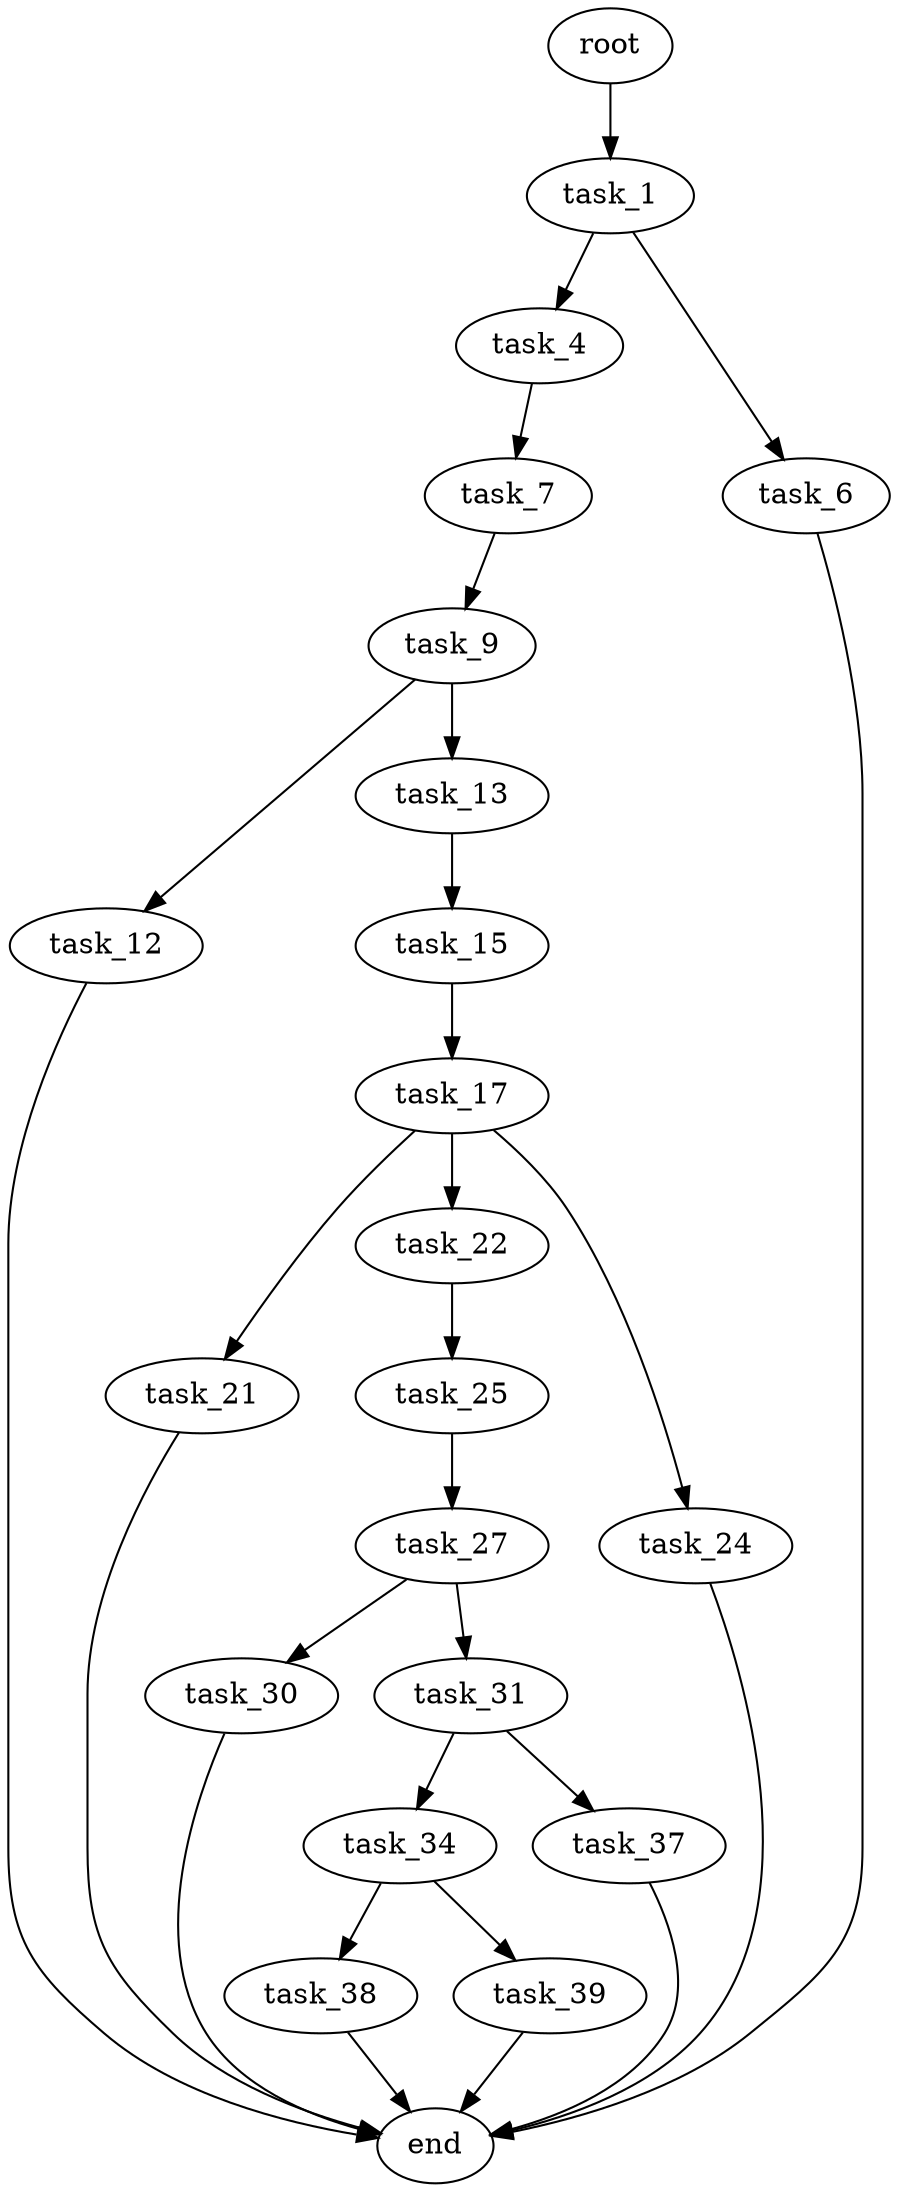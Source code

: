 digraph G {
  root [size="0.000000"];
  task_1 [size="1073741824000.000000"];
  task_4 [size="12534739991.000000"];
  task_6 [size="407119278852.000000"];
  task_7 [size="21656507856.000000"];
  end [size="0.000000"];
  task_9 [size="106149888372.000000"];
  task_12 [size="416812940019.000000"];
  task_13 [size="639549779290.000000"];
  task_15 [size="12774395863.000000"];
  task_17 [size="1233715898638.000000"];
  task_21 [size="28991029248.000000"];
  task_22 [size="184084289172.000000"];
  task_24 [size="266090282846.000000"];
  task_25 [size="134217728000.000000"];
  task_27 [size="782757789696.000000"];
  task_30 [size="13512240947.000000"];
  task_31 [size="231928233984.000000"];
  task_34 [size="8104368331.000000"];
  task_37 [size="782757789696.000000"];
  task_38 [size="68719476736.000000"];
  task_39 [size="17099372462.000000"];

  root -> task_1 [size="1.000000"];
  task_1 -> task_4 [size="838860800.000000"];
  task_1 -> task_6 [size="838860800.000000"];
  task_4 -> task_7 [size="838860800.000000"];
  task_6 -> end [size="1.000000"];
  task_7 -> task_9 [size="536870912.000000"];
  task_9 -> task_12 [size="134217728.000000"];
  task_9 -> task_13 [size="134217728.000000"];
  task_12 -> end [size="1.000000"];
  task_13 -> task_15 [size="411041792.000000"];
  task_15 -> task_17 [size="209715200.000000"];
  task_17 -> task_21 [size="838860800.000000"];
  task_17 -> task_22 [size="838860800.000000"];
  task_17 -> task_24 [size="838860800.000000"];
  task_21 -> end [size="1.000000"];
  task_22 -> task_25 [size="209715200.000000"];
  task_24 -> end [size="1.000000"];
  task_25 -> task_27 [size="209715200.000000"];
  task_27 -> task_30 [size="679477248.000000"];
  task_27 -> task_31 [size="679477248.000000"];
  task_30 -> end [size="1.000000"];
  task_31 -> task_34 [size="301989888.000000"];
  task_31 -> task_37 [size="301989888.000000"];
  task_34 -> task_38 [size="411041792.000000"];
  task_34 -> task_39 [size="411041792.000000"];
  task_37 -> end [size="1.000000"];
  task_38 -> end [size="1.000000"];
  task_39 -> end [size="1.000000"];
}
